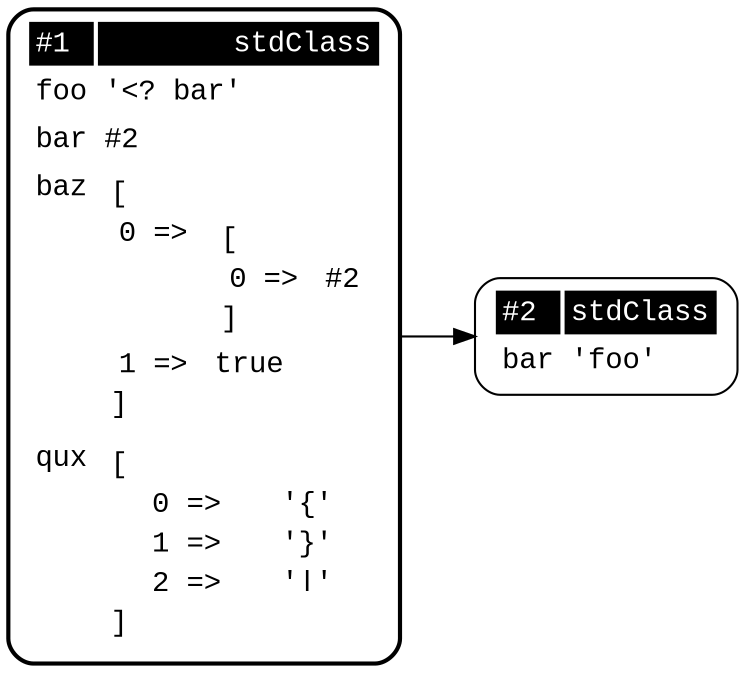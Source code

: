 digraph G {
    graph [fontsize=30 labelloc="t" label="" splines=true overlap=false rankdir = "LR"];
    ratio = auto;

    "object1" [style="filled,bold", penwidth="2", fillcolor="white", fontname="Courier New", shape="Mrecord", label=<<table border="0" cellborder="0" cellpadding="3" bgcolor="white"><tr><td bgcolor="black" align="left"><font color="white">#1</font></td><td bgcolor="black" align="right"><font color="white">stdClass</font></td></tr><tr><td align="left" valign="top">foo</td><td align="left" valign="top">'&lt;? bar'</td></tr><tr><td align="left" valign="top">bar</td><td align="left" valign="top">#2</td></tr><tr><td align="left" valign="top">baz</td><td align="left" valign="top"><table border="0" cellborder="0" cellpadding="1" bgcolor="white"><tr><td align="left" valign="top" colspan="3">&#91;</td></tr><tr><td></td><td align="left" valign="top">0 =&gt; </td><td align="left" valign="top"><table border="0" cellborder="0" cellpadding="1" bgcolor="white"><tr><td align="left" valign="top" colspan="3">&#91;</td></tr><tr><td></td><td align="left" valign="top">0 =&gt; </td><td align="left" valign="top">#2</td></tr><tr><td align="left" valign="top" colspan="3">&#93;</td></tr></table></td></tr><tr><td></td><td align="left" valign="top">1 =&gt; </td><td align="left" valign="top">true</td></tr><tr><td align="left" valign="top" colspan="3">&#93;</td></tr></table></td></tr><tr><td align="left" valign="top">qux</td><td align="left" valign="top"><table border="0" cellborder="0" cellpadding="1" bgcolor="white"><tr><td align="left" valign="top" colspan="3">&#91;</td></tr><tr><td></td><td align="left" valign="top">0 =&gt; </td><td align="left" valign="top">'&#123;'</td></tr><tr><td></td><td align="left" valign="top">1 =&gt; </td><td align="left" valign="top">'&#125;'</td></tr><tr><td></td><td align="left" valign="top">2 =&gt; </td><td align="left" valign="top">'&#448;'</td></tr><tr><td align="left" valign="top" colspan="3">&#93;</td></tr></table></td></tr></table>>];
    "object2" [style="filled,bold", penwidth="1", fillcolor="white", fontname="Courier New", shape="Mrecord", label=<<table border="0" cellborder="0" cellpadding="3" bgcolor="white"><tr><td bgcolor="black" align="left"><font color="white">#2</font></td><td bgcolor="black" align="right"><font color="white">stdClass</font></td></tr><tr><td align="left" valign="top">bar</td><td align="left" valign="top">'foo'</td></tr></table>>];

    object1 -> object2;
}
